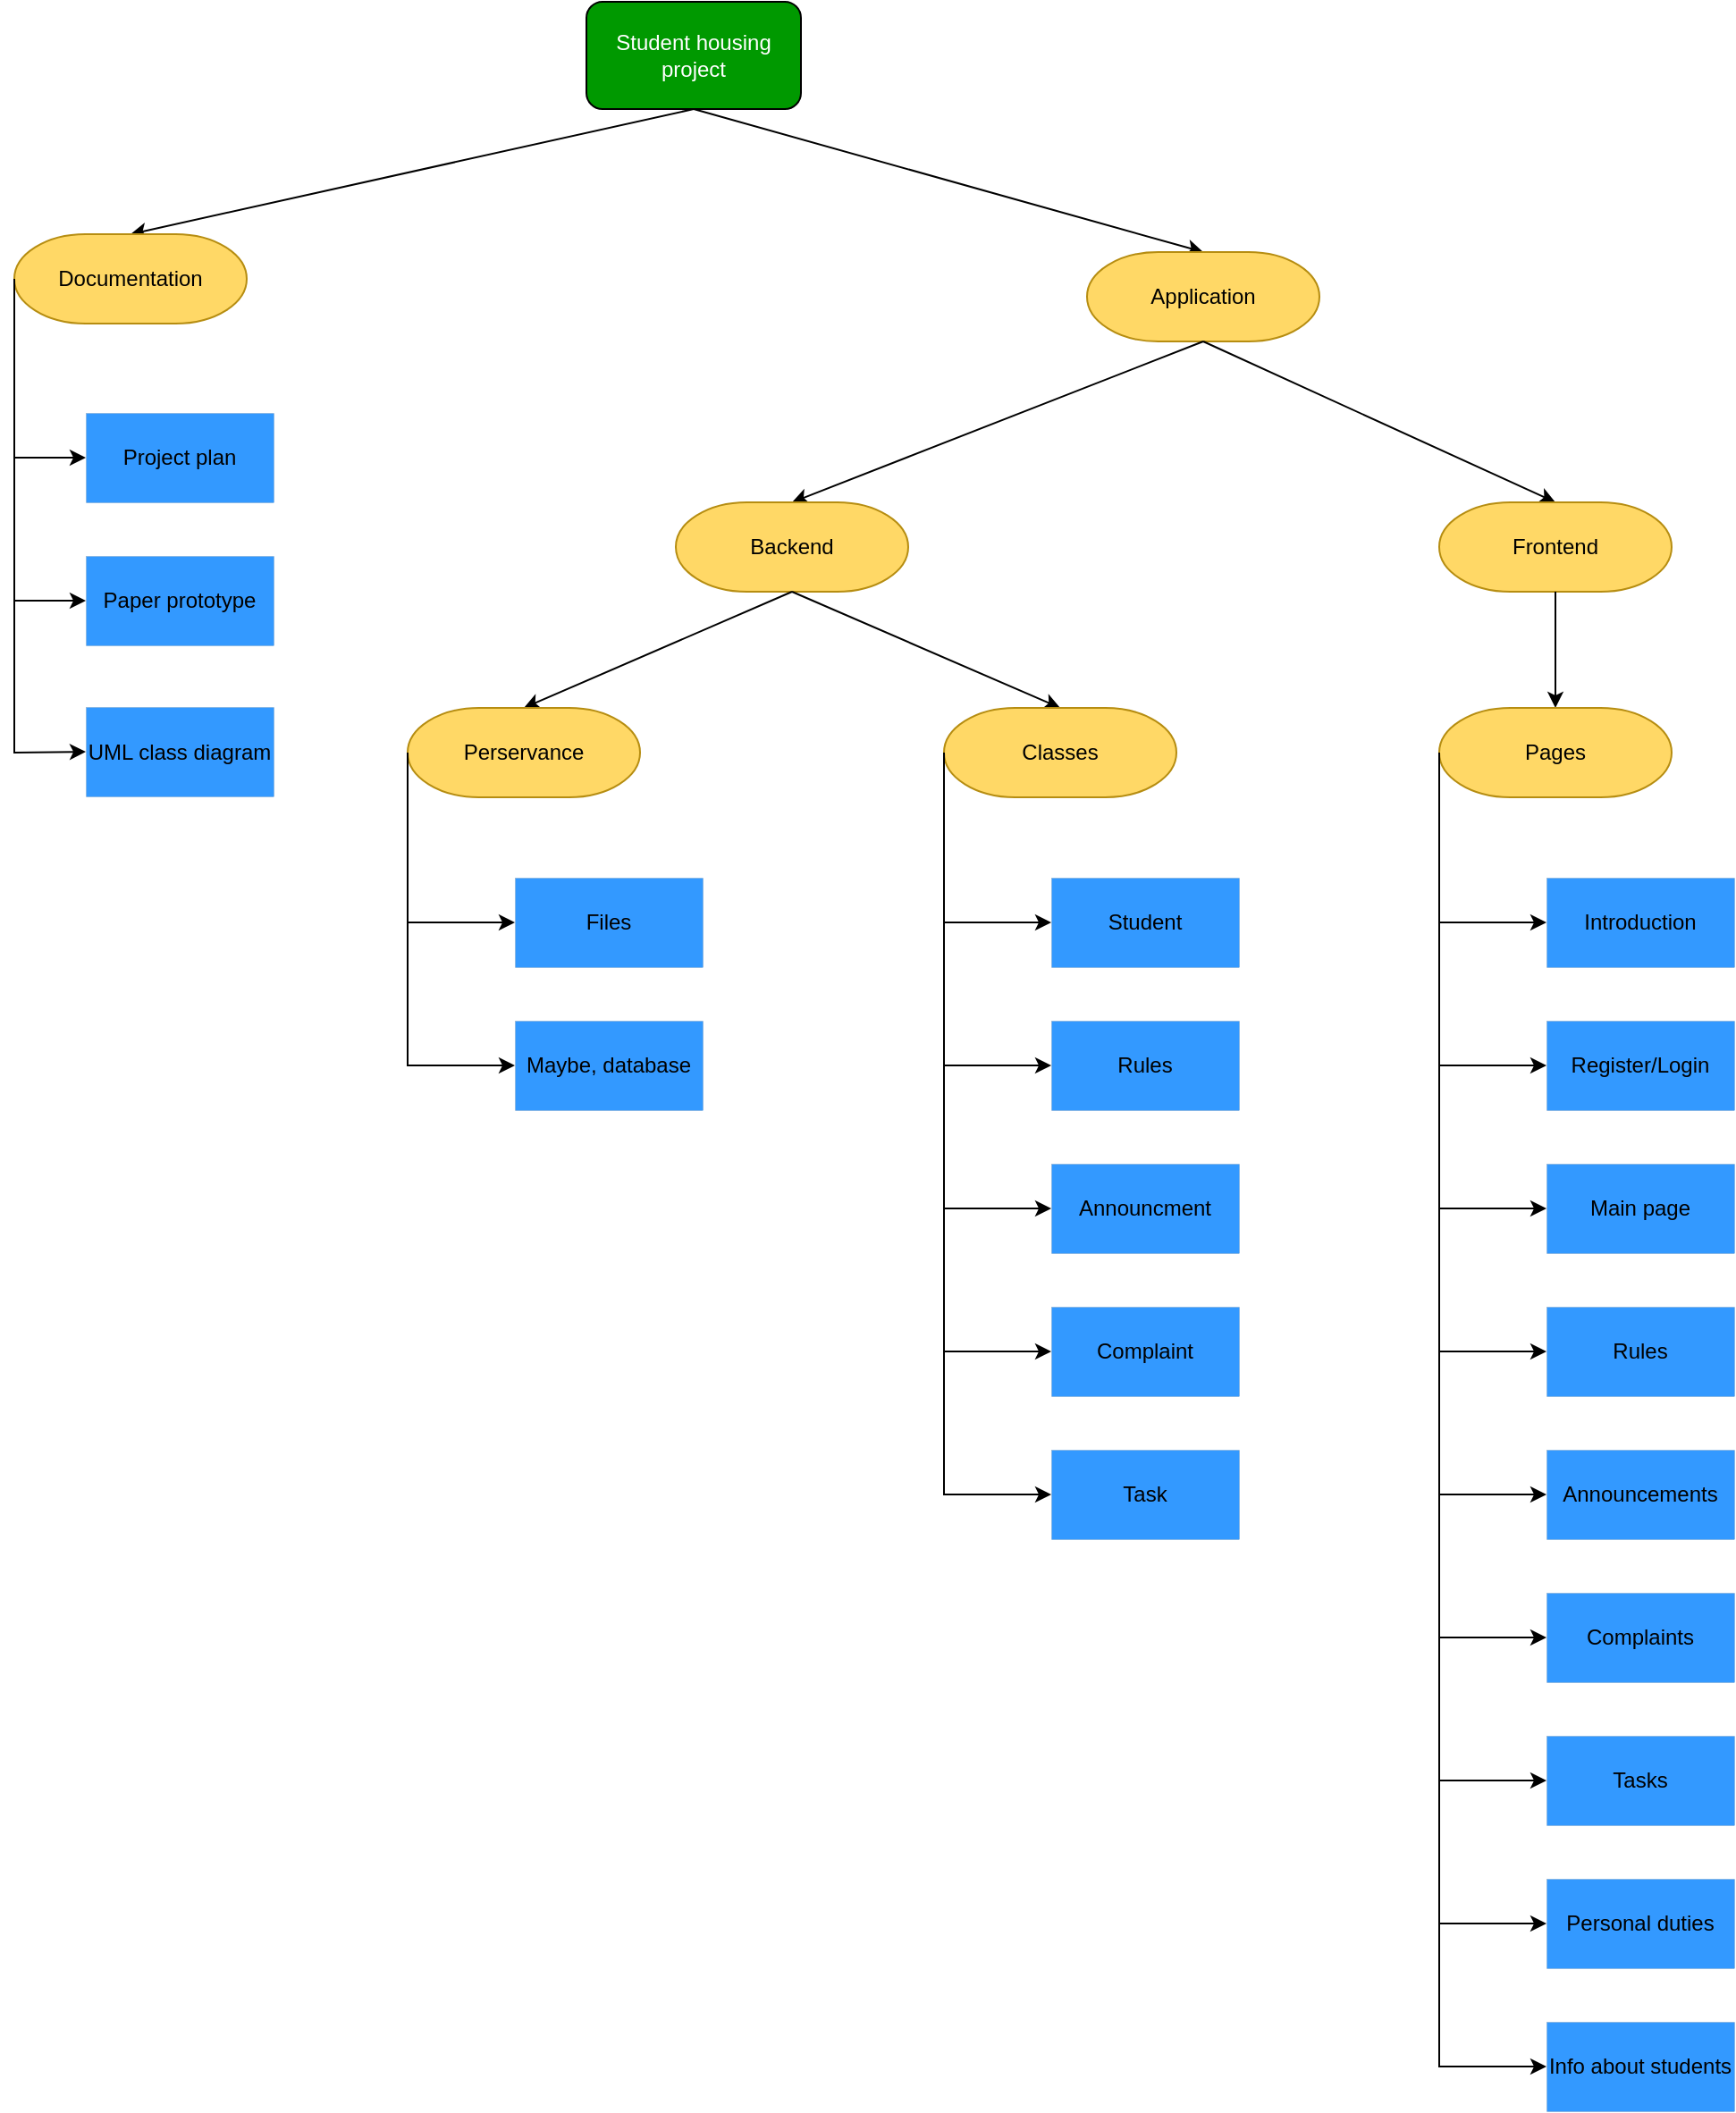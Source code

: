 <mxfile version="22.1.3" type="device">
  <diagram name="Страница — 1" id="BtdJDpnY96WtIBGCTzwL">
    <mxGraphModel dx="1434" dy="782" grid="1" gridSize="10" guides="1" tooltips="1" connect="1" arrows="1" fold="1" page="1" pageScale="1" pageWidth="827" pageHeight="1169" math="0" shadow="0">
      <root>
        <mxCell id="0" />
        <mxCell id="1" parent="0" />
        <mxCell id="w4nXM_u8uc4eyidQvc-f-8" value="&lt;font color=&quot;#ffffff&quot;&gt;Student housing project&lt;/font&gt;" style="rounded=1;whiteSpace=wrap;html=1;fillColor=#009900;" vertex="1" parent="1">
          <mxGeometry x="350" y="140" width="120" height="60" as="geometry" />
        </mxCell>
        <mxCell id="w4nXM_u8uc4eyidQvc-f-9" value="" style="endArrow=classic;html=1;rounded=0;exitX=0.5;exitY=1;exitDx=0;exitDy=0;entryX=0.5;entryY=0;entryDx=0;entryDy=0;entryPerimeter=0;" edge="1" parent="1" source="w4nXM_u8uc4eyidQvc-f-8" target="w4nXM_u8uc4eyidQvc-f-13">
          <mxGeometry width="50" height="50" relative="1" as="geometry">
            <mxPoint x="360" y="290" as="sourcePoint" />
            <mxPoint x="220" y="280" as="targetPoint" />
          </mxGeometry>
        </mxCell>
        <mxCell id="w4nXM_u8uc4eyidQvc-f-10" value="" style="endArrow=classic;html=1;rounded=0;exitX=0.5;exitY=1;exitDx=0;exitDy=0;entryX=0.5;entryY=0;entryDx=0;entryDy=0;entryPerimeter=0;" edge="1" parent="1" source="w4nXM_u8uc4eyidQvc-f-8" target="w4nXM_u8uc4eyidQvc-f-15">
          <mxGeometry width="50" height="50" relative="1" as="geometry">
            <mxPoint x="390" y="430" as="sourcePoint" />
            <mxPoint x="610" y="280" as="targetPoint" />
          </mxGeometry>
        </mxCell>
        <mxCell id="w4nXM_u8uc4eyidQvc-f-13" value="Documentation" style="strokeWidth=1;html=1;shape=mxgraph.flowchart.terminator;whiteSpace=wrap;fillColor=#FFD866;strokeColor=#B68D11;" vertex="1" parent="1">
          <mxGeometry x="30" y="270" width="130" height="50" as="geometry" />
        </mxCell>
        <mxCell id="w4nXM_u8uc4eyidQvc-f-15" value="Application" style="strokeWidth=1;html=1;shape=mxgraph.flowchart.terminator;whiteSpace=wrap;fillColor=#FFD866;strokeColor=#B68D11;" vertex="1" parent="1">
          <mxGeometry x="630" y="280" width="130" height="50" as="geometry" />
        </mxCell>
        <mxCell id="w4nXM_u8uc4eyidQvc-f-16" value="" style="endArrow=classic;html=1;rounded=0;exitX=0;exitY=0.5;exitDx=0;exitDy=0;exitPerimeter=0;entryX=0;entryY=0.5;entryDx=0;entryDy=0;" edge="1" parent="1" source="w4nXM_u8uc4eyidQvc-f-13" target="w4nXM_u8uc4eyidQvc-f-68">
          <mxGeometry width="50" height="50" relative="1" as="geometry">
            <mxPoint x="150" y="430" as="sourcePoint" />
            <mxPoint x="30" y="400" as="targetPoint" />
            <Array as="points">
              <mxPoint x="30" y="560" />
            </Array>
          </mxGeometry>
        </mxCell>
        <mxCell id="w4nXM_u8uc4eyidQvc-f-17" value="" style="endArrow=classic;html=1;rounded=0;exitX=0.5;exitY=1;exitDx=0;exitDy=0;exitPerimeter=0;entryX=0.5;entryY=0;entryDx=0;entryDy=0;entryPerimeter=0;" edge="1" parent="1" source="w4nXM_u8uc4eyidQvc-f-15" target="w4nXM_u8uc4eyidQvc-f-20">
          <mxGeometry width="50" height="50" relative="1" as="geometry">
            <mxPoint x="490" y="430" as="sourcePoint" />
            <mxPoint x="540" y="420" as="targetPoint" />
          </mxGeometry>
        </mxCell>
        <mxCell id="w4nXM_u8uc4eyidQvc-f-18" value="" style="endArrow=classic;html=1;rounded=0;exitX=0.5;exitY=1;exitDx=0;exitDy=0;exitPerimeter=0;entryX=0.5;entryY=0;entryDx=0;entryDy=0;entryPerimeter=0;" edge="1" parent="1" source="w4nXM_u8uc4eyidQvc-f-15" target="w4nXM_u8uc4eyidQvc-f-21">
          <mxGeometry width="50" height="50" relative="1" as="geometry">
            <mxPoint x="490" y="430" as="sourcePoint" />
            <mxPoint x="840" y="420" as="targetPoint" />
            <Array as="points" />
          </mxGeometry>
        </mxCell>
        <mxCell id="w4nXM_u8uc4eyidQvc-f-20" value="Backend" style="strokeWidth=1;html=1;shape=mxgraph.flowchart.terminator;whiteSpace=wrap;fillColor=#FFD866;strokeColor=#B68D11;" vertex="1" parent="1">
          <mxGeometry x="400" y="420" width="130" height="50" as="geometry" />
        </mxCell>
        <mxCell id="w4nXM_u8uc4eyidQvc-f-21" value="Frontend" style="strokeWidth=1;html=1;shape=mxgraph.flowchart.terminator;whiteSpace=wrap;strokeColor=#B68D11;fillColor=#FFD866;" vertex="1" parent="1">
          <mxGeometry x="827" y="420" width="130" height="50" as="geometry" />
        </mxCell>
        <mxCell id="w4nXM_u8uc4eyidQvc-f-22" value="" style="endArrow=classic;html=1;rounded=0;exitX=0.5;exitY=1;exitDx=0;exitDy=0;exitPerimeter=0;entryX=0.5;entryY=0;entryDx=0;entryDy=0;entryPerimeter=0;" edge="1" parent="1" source="w4nXM_u8uc4eyidQvc-f-20" target="w4nXM_u8uc4eyidQvc-f-24">
          <mxGeometry width="50" height="50" relative="1" as="geometry">
            <mxPoint x="420" y="630" as="sourcePoint" />
            <mxPoint x="370" y="530" as="targetPoint" />
          </mxGeometry>
        </mxCell>
        <mxCell id="w4nXM_u8uc4eyidQvc-f-23" value="" style="endArrow=classic;html=1;rounded=0;exitX=0.5;exitY=1;exitDx=0;exitDy=0;exitPerimeter=0;entryX=0.5;entryY=0;entryDx=0;entryDy=0;entryPerimeter=0;" edge="1" parent="1" source="w4nXM_u8uc4eyidQvc-f-20" target="w4nXM_u8uc4eyidQvc-f-25">
          <mxGeometry width="50" height="50" relative="1" as="geometry">
            <mxPoint x="520" y="580" as="sourcePoint" />
            <mxPoint x="560" y="530" as="targetPoint" />
          </mxGeometry>
        </mxCell>
        <mxCell id="w4nXM_u8uc4eyidQvc-f-24" value="Perservance" style="strokeWidth=1;html=1;shape=mxgraph.flowchart.terminator;whiteSpace=wrap;fillColor=#FFD866;strokeColor=#B68D11;" vertex="1" parent="1">
          <mxGeometry x="250" y="535" width="130" height="50" as="geometry" />
        </mxCell>
        <mxCell id="w4nXM_u8uc4eyidQvc-f-25" value="Classes" style="strokeWidth=1;html=1;shape=mxgraph.flowchart.terminator;whiteSpace=wrap;fillColor=#FFD866;strokeColor=#B68D11;" vertex="1" parent="1">
          <mxGeometry x="550" y="535" width="130" height="50" as="geometry" />
        </mxCell>
        <mxCell id="w4nXM_u8uc4eyidQvc-f-26" value="" style="endArrow=classic;html=1;rounded=0;exitX=0.5;exitY=1;exitDx=0;exitDy=0;exitPerimeter=0;entryX=0.5;entryY=0;entryDx=0;entryDy=0;entryPerimeter=0;" edge="1" parent="1" source="w4nXM_u8uc4eyidQvc-f-21" target="w4nXM_u8uc4eyidQvc-f-27">
          <mxGeometry width="50" height="50" relative="1" as="geometry">
            <mxPoint x="817" y="580" as="sourcePoint" />
            <mxPoint x="862" y="540" as="targetPoint" />
          </mxGeometry>
        </mxCell>
        <mxCell id="w4nXM_u8uc4eyidQvc-f-27" value="Pages" style="strokeWidth=1;html=1;shape=mxgraph.flowchart.terminator;whiteSpace=wrap;fillColor=#FFD866;strokeColor=#B68D11;" vertex="1" parent="1">
          <mxGeometry x="827" y="535" width="130" height="50" as="geometry" />
        </mxCell>
        <mxCell id="w4nXM_u8uc4eyidQvc-f-30" value="Student" style="rounded=0;whiteSpace=wrap;html=1;strokeWidth=0;fillColor=#3399FF;" vertex="1" parent="1">
          <mxGeometry x="610" y="630" width="105" height="50" as="geometry" />
        </mxCell>
        <mxCell id="w4nXM_u8uc4eyidQvc-f-33" value="Rules" style="rounded=0;whiteSpace=wrap;html=1;strokeWidth=0;fillColor=#3399FF;" vertex="1" parent="1">
          <mxGeometry x="610" y="710" width="105" height="50" as="geometry" />
        </mxCell>
        <mxCell id="w4nXM_u8uc4eyidQvc-f-35" value="Announcment" style="rounded=0;whiteSpace=wrap;html=1;strokeWidth=0;fillColor=#3399FF;" vertex="1" parent="1">
          <mxGeometry x="610" y="790" width="105" height="50" as="geometry" />
        </mxCell>
        <mxCell id="w4nXM_u8uc4eyidQvc-f-36" value="Complaint" style="rounded=0;whiteSpace=wrap;html=1;strokeWidth=0;fillColor=#3399FF;" vertex="1" parent="1">
          <mxGeometry x="610" y="870" width="105" height="50" as="geometry" />
        </mxCell>
        <mxCell id="w4nXM_u8uc4eyidQvc-f-37" value="" style="endArrow=classic;html=1;rounded=0;exitX=0;exitY=0.5;exitDx=0;exitDy=0;exitPerimeter=0;entryX=0;entryY=0.5;entryDx=0;entryDy=0;" edge="1" parent="1" source="w4nXM_u8uc4eyidQvc-f-25" target="w4nXM_u8uc4eyidQvc-f-36">
          <mxGeometry width="50" height="50" relative="1" as="geometry">
            <mxPoint x="580" y="860" as="sourcePoint" />
            <mxPoint x="587" y="910" as="targetPoint" />
            <Array as="points">
              <mxPoint x="550" y="895" />
            </Array>
          </mxGeometry>
        </mxCell>
        <mxCell id="w4nXM_u8uc4eyidQvc-f-38" value="" style="endArrow=classic;html=1;rounded=0;exitX=0;exitY=0.5;exitDx=0;exitDy=0;exitPerimeter=0;entryX=0;entryY=0.5;entryDx=0;entryDy=0;" edge="1" parent="1" source="w4nXM_u8uc4eyidQvc-f-25" target="w4nXM_u8uc4eyidQvc-f-35">
          <mxGeometry width="50" height="50" relative="1" as="geometry">
            <mxPoint x="580" y="860" as="sourcePoint" />
            <mxPoint x="586" y="820" as="targetPoint" />
            <Array as="points">
              <mxPoint x="550" y="815" />
            </Array>
          </mxGeometry>
        </mxCell>
        <mxCell id="w4nXM_u8uc4eyidQvc-f-39" value="" style="endArrow=classic;html=1;rounded=0;exitX=0;exitY=0.5;exitDx=0;exitDy=0;exitPerimeter=0;entryX=0;entryY=0.5;entryDx=0;entryDy=0;" edge="1" parent="1" source="w4nXM_u8uc4eyidQvc-f-25" target="w4nXM_u8uc4eyidQvc-f-33">
          <mxGeometry width="50" height="50" relative="1" as="geometry">
            <mxPoint x="580" y="860" as="sourcePoint" />
            <mxPoint x="630" y="810" as="targetPoint" />
            <Array as="points">
              <mxPoint x="550" y="735" />
            </Array>
          </mxGeometry>
        </mxCell>
        <mxCell id="w4nXM_u8uc4eyidQvc-f-40" value="" style="endArrow=classic;html=1;rounded=0;exitX=0;exitY=0.5;exitDx=0;exitDy=0;exitPerimeter=0;entryX=0;entryY=0.5;entryDx=0;entryDy=0;" edge="1" parent="1" source="w4nXM_u8uc4eyidQvc-f-25" target="w4nXM_u8uc4eyidQvc-f-30">
          <mxGeometry width="50" height="50" relative="1" as="geometry">
            <mxPoint x="580" y="860" as="sourcePoint" />
            <mxPoint x="630" y="810" as="targetPoint" />
            <Array as="points">
              <mxPoint x="550" y="655" />
            </Array>
          </mxGeometry>
        </mxCell>
        <mxCell id="w4nXM_u8uc4eyidQvc-f-41" value="" style="endArrow=classic;html=1;rounded=0;exitX=0;exitY=0.5;exitDx=0;exitDy=0;exitPerimeter=0;entryX=0;entryY=0.5;entryDx=0;entryDy=0;" edge="1" parent="1" source="w4nXM_u8uc4eyidQvc-f-27" target="w4nXM_u8uc4eyidQvc-f-51">
          <mxGeometry width="50" height="50" relative="1" as="geometry">
            <mxPoint x="727" y="530" as="sourcePoint" />
            <mxPoint x="797" y="1300" as="targetPoint" />
            <Array as="points">
              <mxPoint x="827" y="1295" />
            </Array>
          </mxGeometry>
        </mxCell>
        <mxCell id="w4nXM_u8uc4eyidQvc-f-42" value="Introduction" style="rounded=0;whiteSpace=wrap;html=1;fillColor=#3399FF;strokeWidth=0;" vertex="1" parent="1">
          <mxGeometry x="887" y="630" width="105" height="50" as="geometry" />
        </mxCell>
        <mxCell id="w4nXM_u8uc4eyidQvc-f-43" value="Register/Login" style="rounded=0;whiteSpace=wrap;html=1;fillColor=#3399FF;strokeWidth=0;" vertex="1" parent="1">
          <mxGeometry x="887" y="710" width="105" height="50" as="geometry" />
        </mxCell>
        <mxCell id="w4nXM_u8uc4eyidQvc-f-44" value="Main page" style="rounded=0;whiteSpace=wrap;html=1;fillColor=#3399FF;strokeWidth=0;" vertex="1" parent="1">
          <mxGeometry x="887" y="790" width="105" height="50" as="geometry" />
        </mxCell>
        <mxCell id="w4nXM_u8uc4eyidQvc-f-46" value="Rules" style="rounded=0;whiteSpace=wrap;html=1;fillColor=#3399FF;strokeWidth=0;" vertex="1" parent="1">
          <mxGeometry x="887" y="870" width="105" height="50" as="geometry" />
        </mxCell>
        <mxCell id="w4nXM_u8uc4eyidQvc-f-47" value="Announcements" style="rounded=0;whiteSpace=wrap;html=1;fillColor=#3399FF;strokeWidth=0;" vertex="1" parent="1">
          <mxGeometry x="887" y="950" width="105" height="50" as="geometry" />
        </mxCell>
        <mxCell id="w4nXM_u8uc4eyidQvc-f-48" value="Complaints" style="rounded=0;whiteSpace=wrap;html=1;fillColor=#3399FF;strokeWidth=0;" vertex="1" parent="1">
          <mxGeometry x="887" y="1030" width="105" height="50" as="geometry" />
        </mxCell>
        <mxCell id="w4nXM_u8uc4eyidQvc-f-49" value="Tasks" style="rounded=0;whiteSpace=wrap;html=1;fillColor=#3399FF;strokeWidth=0;" vertex="1" parent="1">
          <mxGeometry x="887" y="1110" width="105" height="50" as="geometry" />
        </mxCell>
        <mxCell id="w4nXM_u8uc4eyidQvc-f-50" value="Personal duties" style="rounded=0;whiteSpace=wrap;html=1;fillColor=#3399FF;strokeWidth=0;" vertex="1" parent="1">
          <mxGeometry x="887" y="1190" width="105" height="50" as="geometry" />
        </mxCell>
        <mxCell id="w4nXM_u8uc4eyidQvc-f-51" value="Info about students" style="rounded=0;whiteSpace=wrap;html=1;fillColor=#3399FF;strokeWidth=0;" vertex="1" parent="1">
          <mxGeometry x="887" y="1270" width="105" height="50" as="geometry" />
        </mxCell>
        <mxCell id="w4nXM_u8uc4eyidQvc-f-54" value="" style="endArrow=classic;html=1;rounded=0;exitX=0;exitY=0.5;exitDx=0;exitDy=0;exitPerimeter=0;entryX=0;entryY=0.5;entryDx=0;entryDy=0;" edge="1" parent="1" source="w4nXM_u8uc4eyidQvc-f-27" target="w4nXM_u8uc4eyidQvc-f-50">
          <mxGeometry width="50" height="50" relative="1" as="geometry">
            <mxPoint x="857" y="940" as="sourcePoint" />
            <mxPoint x="907" y="890" as="targetPoint" />
            <Array as="points">
              <mxPoint x="827" y="1215" />
            </Array>
          </mxGeometry>
        </mxCell>
        <mxCell id="w4nXM_u8uc4eyidQvc-f-55" value="" style="endArrow=classic;html=1;rounded=0;exitX=0;exitY=0.5;exitDx=0;exitDy=0;exitPerimeter=0;entryX=0;entryY=0.5;entryDx=0;entryDy=0;" edge="1" parent="1" source="w4nXM_u8uc4eyidQvc-f-27" target="w4nXM_u8uc4eyidQvc-f-49">
          <mxGeometry width="50" height="50" relative="1" as="geometry">
            <mxPoint x="857" y="940" as="sourcePoint" />
            <mxPoint x="907" y="890" as="targetPoint" />
            <Array as="points">
              <mxPoint x="827" y="1135" />
            </Array>
          </mxGeometry>
        </mxCell>
        <mxCell id="w4nXM_u8uc4eyidQvc-f-56" value="" style="endArrow=classic;html=1;rounded=0;exitX=0;exitY=0.5;exitDx=0;exitDy=0;exitPerimeter=0;entryX=0;entryY=0.5;entryDx=0;entryDy=0;" edge="1" parent="1" source="w4nXM_u8uc4eyidQvc-f-27" target="w4nXM_u8uc4eyidQvc-f-48">
          <mxGeometry width="50" height="50" relative="1" as="geometry">
            <mxPoint x="857" y="720" as="sourcePoint" />
            <mxPoint x="907" y="670" as="targetPoint" />
            <Array as="points">
              <mxPoint x="827" y="1055" />
            </Array>
          </mxGeometry>
        </mxCell>
        <mxCell id="w4nXM_u8uc4eyidQvc-f-57" value="" style="endArrow=classic;html=1;rounded=0;exitX=0;exitY=0.5;exitDx=0;exitDy=0;exitPerimeter=0;entryX=0;entryY=0.5;entryDx=0;entryDy=0;" edge="1" parent="1" source="w4nXM_u8uc4eyidQvc-f-27" target="w4nXM_u8uc4eyidQvc-f-47">
          <mxGeometry width="50" height="50" relative="1" as="geometry">
            <mxPoint x="857" y="820" as="sourcePoint" />
            <mxPoint x="907" y="770" as="targetPoint" />
            <Array as="points">
              <mxPoint x="827" y="975" />
            </Array>
          </mxGeometry>
        </mxCell>
        <mxCell id="w4nXM_u8uc4eyidQvc-f-58" value="" style="endArrow=classic;html=1;rounded=0;exitX=0;exitY=0.5;exitDx=0;exitDy=0;exitPerimeter=0;entryX=0;entryY=0.5;entryDx=0;entryDy=0;" edge="1" parent="1" source="w4nXM_u8uc4eyidQvc-f-27" target="w4nXM_u8uc4eyidQvc-f-46">
          <mxGeometry width="50" height="50" relative="1" as="geometry">
            <mxPoint x="857" y="820" as="sourcePoint" />
            <mxPoint x="907" y="770" as="targetPoint" />
            <Array as="points">
              <mxPoint x="827" y="895" />
            </Array>
          </mxGeometry>
        </mxCell>
        <mxCell id="w4nXM_u8uc4eyidQvc-f-59" value="" style="endArrow=classic;html=1;rounded=0;exitX=0;exitY=0.5;exitDx=0;exitDy=0;exitPerimeter=0;entryX=0;entryY=0.5;entryDx=0;entryDy=0;" edge="1" parent="1" source="w4nXM_u8uc4eyidQvc-f-27" target="w4nXM_u8uc4eyidQvc-f-44">
          <mxGeometry width="50" height="50" relative="1" as="geometry">
            <mxPoint x="857" y="820" as="sourcePoint" />
            <mxPoint x="907" y="770" as="targetPoint" />
            <Array as="points">
              <mxPoint x="827" y="815" />
            </Array>
          </mxGeometry>
        </mxCell>
        <mxCell id="w4nXM_u8uc4eyidQvc-f-60" value="" style="endArrow=classic;html=1;rounded=0;exitX=0;exitY=0.5;exitDx=0;exitDy=0;exitPerimeter=0;entryX=0;entryY=0.5;entryDx=0;entryDy=0;" edge="1" parent="1" source="w4nXM_u8uc4eyidQvc-f-27" target="w4nXM_u8uc4eyidQvc-f-43">
          <mxGeometry width="50" height="50" relative="1" as="geometry">
            <mxPoint x="857" y="820" as="sourcePoint" />
            <mxPoint x="907" y="770" as="targetPoint" />
            <Array as="points">
              <mxPoint x="827" y="735" />
            </Array>
          </mxGeometry>
        </mxCell>
        <mxCell id="w4nXM_u8uc4eyidQvc-f-61" value="" style="endArrow=classic;html=1;rounded=0;exitX=0;exitY=0.5;exitDx=0;exitDy=0;exitPerimeter=0;entryX=0;entryY=0.5;entryDx=0;entryDy=0;" edge="1" parent="1" source="w4nXM_u8uc4eyidQvc-f-27" target="w4nXM_u8uc4eyidQvc-f-42">
          <mxGeometry width="50" height="50" relative="1" as="geometry">
            <mxPoint x="857" y="820" as="sourcePoint" />
            <mxPoint x="907" y="770" as="targetPoint" />
            <Array as="points">
              <mxPoint x="827" y="655" />
            </Array>
          </mxGeometry>
        </mxCell>
        <mxCell id="w4nXM_u8uc4eyidQvc-f-62" value="" style="endArrow=classic;html=1;rounded=0;exitX=0;exitY=0.5;exitDx=0;exitDy=0;exitPerimeter=0;entryX=0;entryY=0.5;entryDx=0;entryDy=0;" edge="1" parent="1" source="w4nXM_u8uc4eyidQvc-f-24" target="w4nXM_u8uc4eyidQvc-f-64">
          <mxGeometry width="50" height="50" relative="1" as="geometry">
            <mxPoint x="740" y="970" as="sourcePoint" />
            <mxPoint x="250" y="740" as="targetPoint" />
            <Array as="points">
              <mxPoint x="250" y="735" />
            </Array>
          </mxGeometry>
        </mxCell>
        <mxCell id="w4nXM_u8uc4eyidQvc-f-63" value="Files" style="rounded=0;whiteSpace=wrap;html=1;strokeWidth=0;fillColor=#3399FF;" vertex="1" parent="1">
          <mxGeometry x="310" y="630" width="105" height="50" as="geometry" />
        </mxCell>
        <mxCell id="w4nXM_u8uc4eyidQvc-f-64" value="Maybe, database" style="rounded=0;whiteSpace=wrap;html=1;strokeWidth=0;fillColor=#3399FF;" vertex="1" parent="1">
          <mxGeometry x="310" y="710" width="105" height="50" as="geometry" />
        </mxCell>
        <mxCell id="w4nXM_u8uc4eyidQvc-f-65" value="" style="endArrow=classic;html=1;rounded=0;exitX=0;exitY=0.5;exitDx=0;exitDy=0;exitPerimeter=0;entryX=0;entryY=0.5;entryDx=0;entryDy=0;" edge="1" parent="1" source="w4nXM_u8uc4eyidQvc-f-24" target="w4nXM_u8uc4eyidQvc-f-63">
          <mxGeometry width="50" height="50" relative="1" as="geometry">
            <mxPoint x="630" y="760" as="sourcePoint" />
            <mxPoint x="680" y="710" as="targetPoint" />
            <Array as="points">
              <mxPoint x="250" y="655" />
            </Array>
          </mxGeometry>
        </mxCell>
        <mxCell id="w4nXM_u8uc4eyidQvc-f-66" value="Project plan" style="rounded=0;whiteSpace=wrap;html=1;strokeColor=#000000;fillColor=#3399FF;strokeWidth=0;" vertex="1" parent="1">
          <mxGeometry x="70" y="370" width="105" height="50" as="geometry" />
        </mxCell>
        <mxCell id="w4nXM_u8uc4eyidQvc-f-67" value="Paper prototype" style="rounded=0;whiteSpace=wrap;html=1;strokeWidth=0;fillColor=#3399FF;" vertex="1" parent="1">
          <mxGeometry x="70" y="450" width="105" height="50" as="geometry" />
        </mxCell>
        <mxCell id="w4nXM_u8uc4eyidQvc-f-68" value="UML class diagram" style="rounded=0;whiteSpace=wrap;html=1;strokeWidth=0;fillColor=#3399FF;" vertex="1" parent="1">
          <mxGeometry x="70" y="534.5" width="105" height="50" as="geometry" />
        </mxCell>
        <mxCell id="w4nXM_u8uc4eyidQvc-f-69" value="" style="endArrow=classic;html=1;rounded=0;exitX=0;exitY=0.5;exitDx=0;exitDy=0;exitPerimeter=0;entryX=0;entryY=0.5;entryDx=0;entryDy=0;" edge="1" parent="1" source="w4nXM_u8uc4eyidQvc-f-13" target="w4nXM_u8uc4eyidQvc-f-67">
          <mxGeometry width="50" height="50" relative="1" as="geometry">
            <mxPoint x="580" y="520" as="sourcePoint" />
            <mxPoint x="630" y="470" as="targetPoint" />
            <Array as="points">
              <mxPoint x="30" y="475" />
            </Array>
          </mxGeometry>
        </mxCell>
        <mxCell id="w4nXM_u8uc4eyidQvc-f-70" value="" style="endArrow=classic;html=1;rounded=0;exitX=0;exitY=0.5;exitDx=0;exitDy=0;exitPerimeter=0;entryX=0;entryY=0.5;entryDx=0;entryDy=0;" edge="1" parent="1" source="w4nXM_u8uc4eyidQvc-f-13" target="w4nXM_u8uc4eyidQvc-f-66">
          <mxGeometry width="50" height="50" relative="1" as="geometry">
            <mxPoint x="580" y="520" as="sourcePoint" />
            <mxPoint x="630" y="470" as="targetPoint" />
            <Array as="points">
              <mxPoint x="30" y="395" />
            </Array>
          </mxGeometry>
        </mxCell>
        <mxCell id="w4nXM_u8uc4eyidQvc-f-71" value="Task" style="rounded=0;whiteSpace=wrap;html=1;strokeWidth=0;fillColor=#3399FF;" vertex="1" parent="1">
          <mxGeometry x="610" y="950" width="105" height="50" as="geometry" />
        </mxCell>
        <mxCell id="w4nXM_u8uc4eyidQvc-f-72" value="" style="endArrow=classic;html=1;rounded=0;exitX=0;exitY=0.5;exitDx=0;exitDy=0;exitPerimeter=0;entryX=0;entryY=0.5;entryDx=0;entryDy=0;" edge="1" parent="1" source="w4nXM_u8uc4eyidQvc-f-25" target="w4nXM_u8uc4eyidQvc-f-71">
          <mxGeometry width="50" height="50" relative="1" as="geometry">
            <mxPoint x="370" y="890" as="sourcePoint" />
            <mxPoint x="420" y="840" as="targetPoint" />
            <Array as="points">
              <mxPoint x="550" y="975" />
            </Array>
          </mxGeometry>
        </mxCell>
      </root>
    </mxGraphModel>
  </diagram>
</mxfile>
